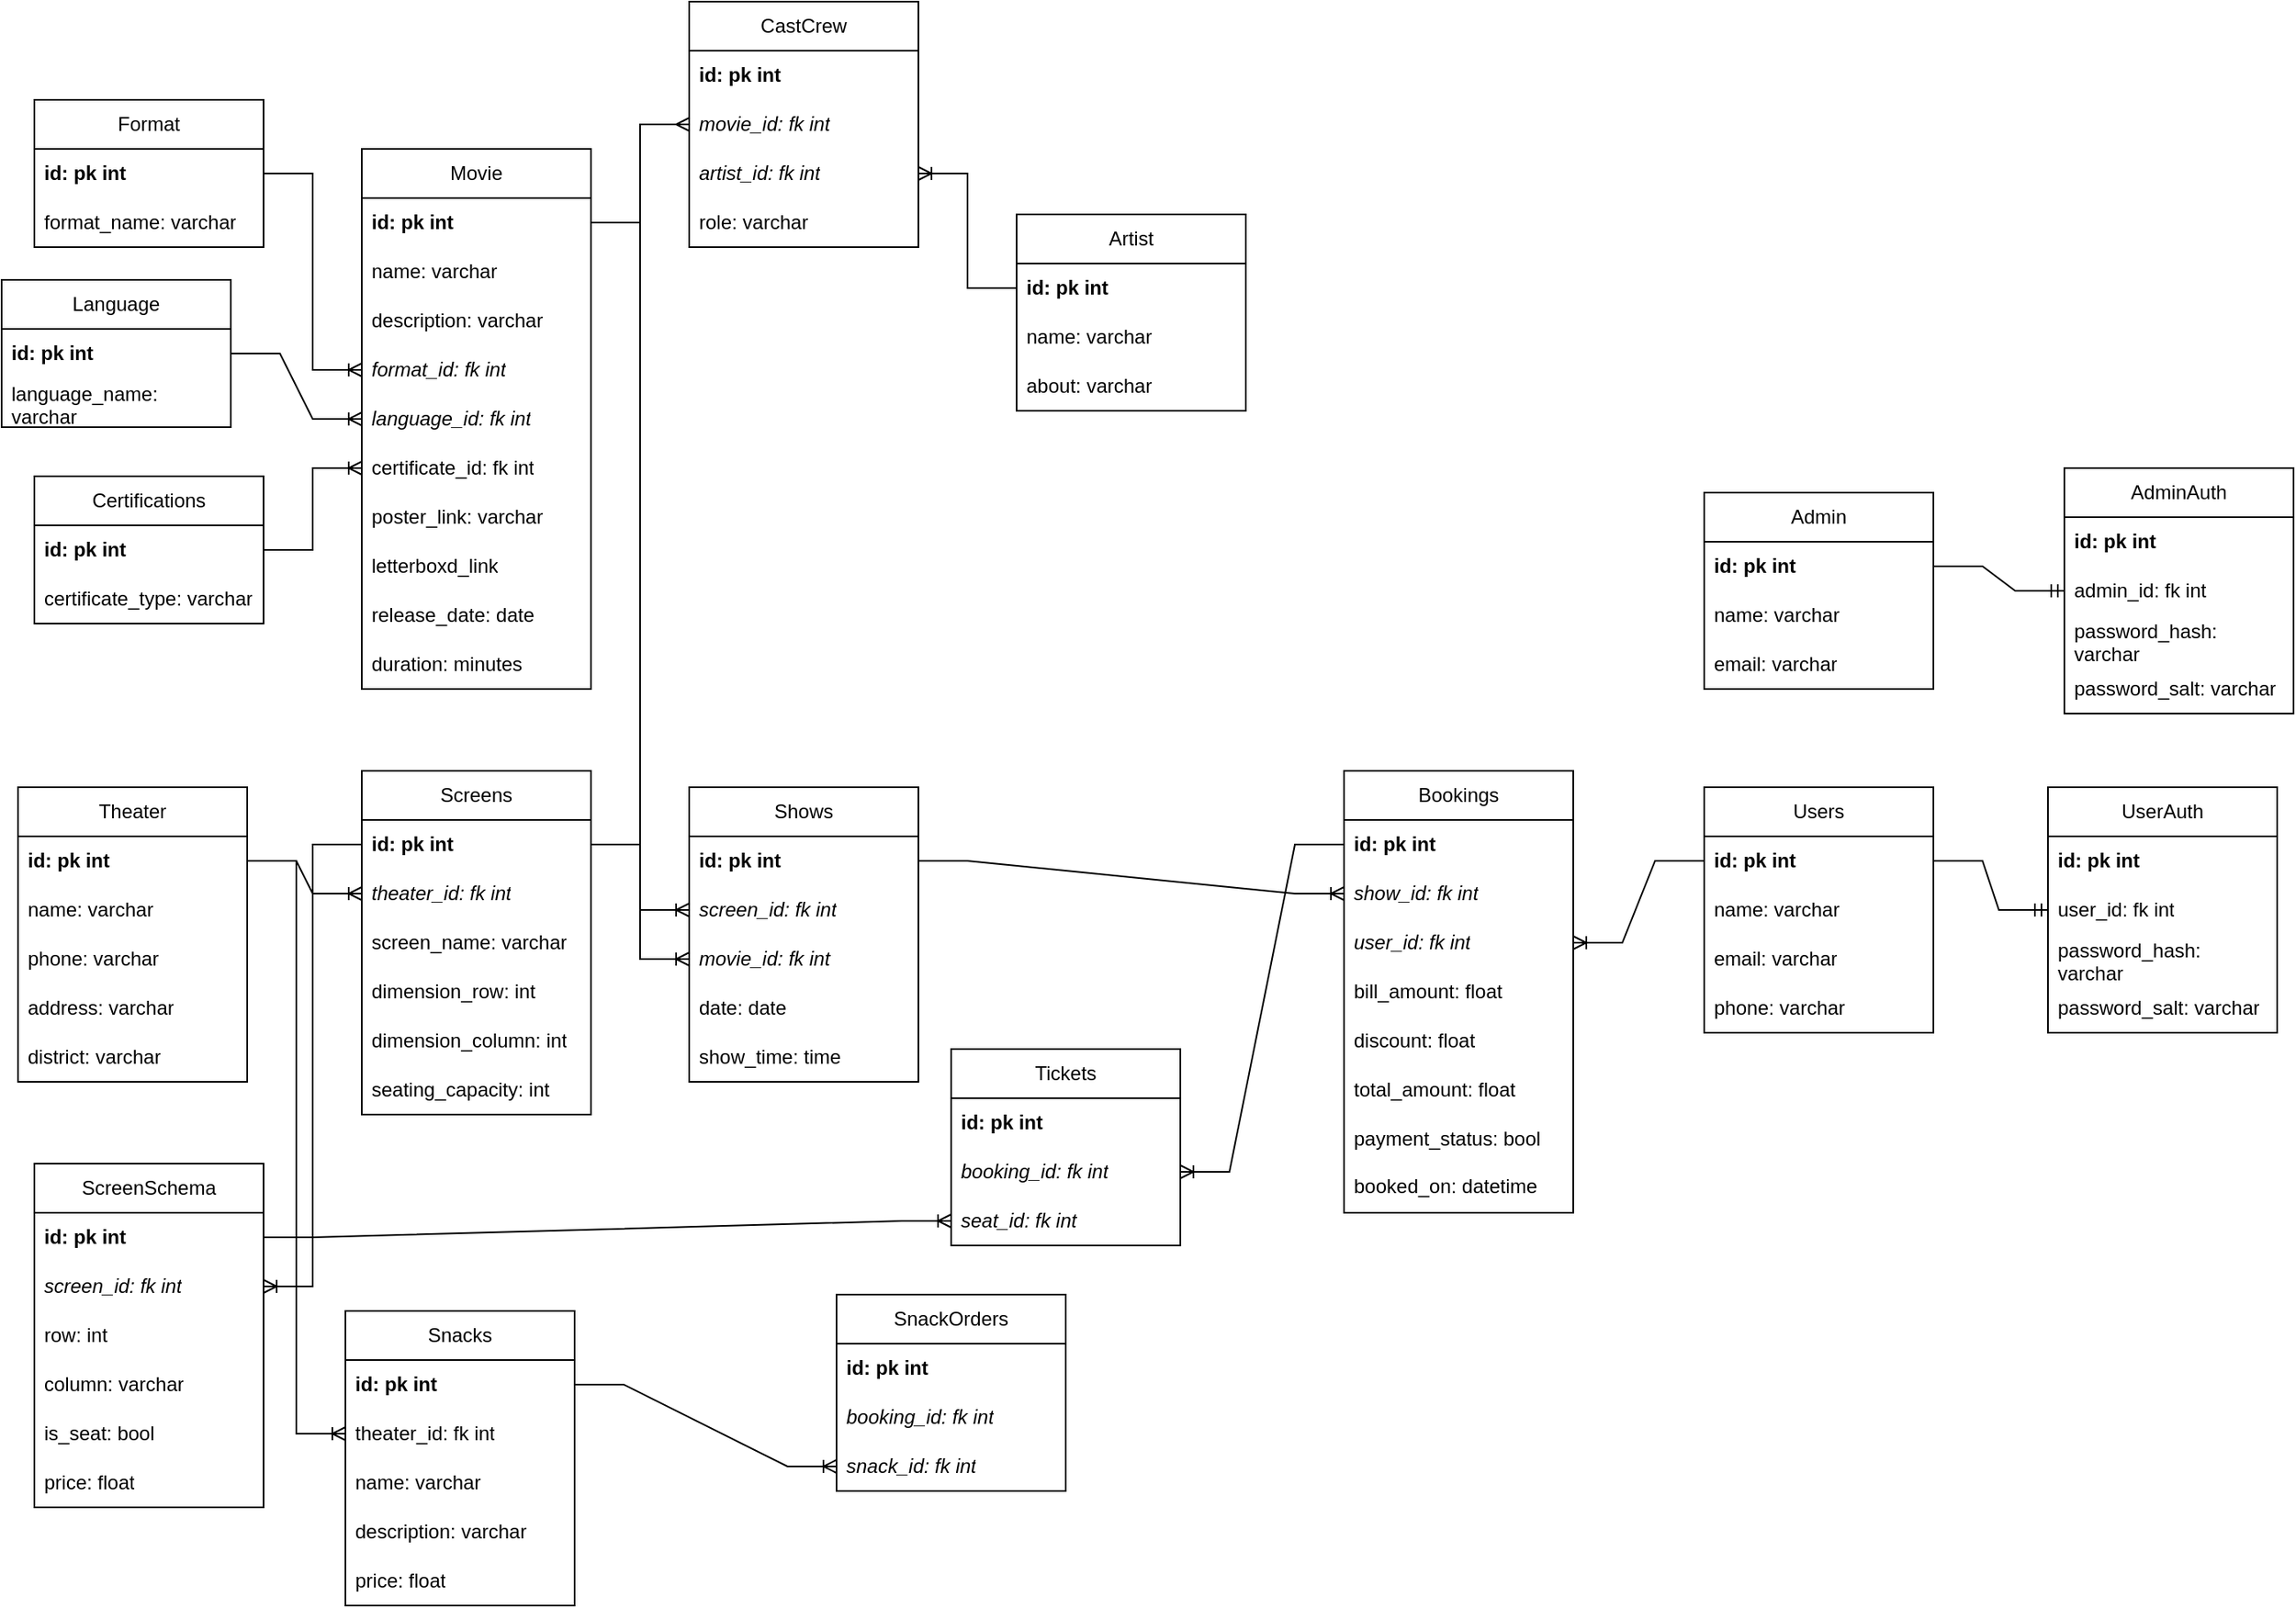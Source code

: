 <mxfile version="24.7.4">
  <diagram id="C5RBs43oDa-KdzZeNtuy" name="Page-1">
    <mxGraphModel dx="794" dy="452" grid="1" gridSize="10" guides="1" tooltips="1" connect="1" arrows="1" fold="1" page="1" pageScale="1" pageWidth="827" pageHeight="1169" background="#ffffff" math="0" shadow="0">
      <root>
        <mxCell id="WIyWlLk6GJQsqaUBKTNV-0" />
        <mxCell id="WIyWlLk6GJQsqaUBKTNV-1" parent="WIyWlLk6GJQsqaUBKTNV-0" />
        <mxCell id="HFgOnJivoPM0trk4IQdA-7" value="Movie" style="swimlane;fontStyle=0;childLayout=stackLayout;horizontal=1;startSize=30;horizontalStack=0;resizeParent=1;resizeParentMax=0;resizeLast=0;collapsible=1;marginBottom=0;whiteSpace=wrap;html=1;" parent="WIyWlLk6GJQsqaUBKTNV-1" vertex="1">
          <mxGeometry x="260" y="140" width="140" height="330" as="geometry" />
        </mxCell>
        <mxCell id="HFgOnJivoPM0trk4IQdA-8" value="&lt;b&gt;id: pk int&lt;/b&gt;" style="text;strokeColor=none;fillColor=none;align=left;verticalAlign=middle;spacingLeft=4;spacingRight=4;overflow=hidden;points=[[0,0.5],[1,0.5]];portConstraint=eastwest;rotatable=0;whiteSpace=wrap;html=1;" parent="HFgOnJivoPM0trk4IQdA-7" vertex="1">
          <mxGeometry y="30" width="140" height="30" as="geometry" />
        </mxCell>
        <mxCell id="HFgOnJivoPM0trk4IQdA-9" value="name: varchar" style="text;strokeColor=none;fillColor=none;align=left;verticalAlign=middle;spacingLeft=4;spacingRight=4;overflow=hidden;points=[[0,0.5],[1,0.5]];portConstraint=eastwest;rotatable=0;whiteSpace=wrap;html=1;" parent="HFgOnJivoPM0trk4IQdA-7" vertex="1">
          <mxGeometry y="60" width="140" height="30" as="geometry" />
        </mxCell>
        <mxCell id="HFgOnJivoPM0trk4IQdA-10" value="description: varchar" style="text;strokeColor=none;fillColor=none;align=left;verticalAlign=middle;spacingLeft=4;spacingRight=4;overflow=hidden;points=[[0,0.5],[1,0.5]];portConstraint=eastwest;rotatable=0;whiteSpace=wrap;html=1;" parent="HFgOnJivoPM0trk4IQdA-7" vertex="1">
          <mxGeometry y="90" width="140" height="30" as="geometry" />
        </mxCell>
        <mxCell id="HFgOnJivoPM0trk4IQdA-16" value="&lt;i&gt;format_id: fk int&lt;/i&gt;" style="text;strokeColor=none;fillColor=none;align=left;verticalAlign=middle;spacingLeft=4;spacingRight=4;overflow=hidden;points=[[0,0.5],[1,0.5]];portConstraint=eastwest;rotatable=0;whiteSpace=wrap;html=1;" parent="HFgOnJivoPM0trk4IQdA-7" vertex="1">
          <mxGeometry y="120" width="140" height="30" as="geometry" />
        </mxCell>
        <mxCell id="HFgOnJivoPM0trk4IQdA-21" value="&lt;i&gt;language_id: fk int&lt;/i&gt;" style="text;strokeColor=none;fillColor=none;align=left;verticalAlign=middle;spacingLeft=4;spacingRight=4;overflow=hidden;points=[[0,0.5],[1,0.5]];portConstraint=eastwest;rotatable=0;whiteSpace=wrap;html=1;" parent="HFgOnJivoPM0trk4IQdA-7" vertex="1">
          <mxGeometry y="150" width="140" height="30" as="geometry" />
        </mxCell>
        <mxCell id="HFgOnJivoPM0trk4IQdA-22" value="certificate_id: fk int" style="text;strokeColor=none;fillColor=none;align=left;verticalAlign=middle;spacingLeft=4;spacingRight=4;overflow=hidden;points=[[0,0.5],[1,0.5]];portConstraint=eastwest;rotatable=0;whiteSpace=wrap;html=1;" parent="HFgOnJivoPM0trk4IQdA-7" vertex="1">
          <mxGeometry y="180" width="140" height="30" as="geometry" />
        </mxCell>
        <mxCell id="HFgOnJivoPM0trk4IQdA-50" value="poster_link: varchar" style="text;strokeColor=none;fillColor=none;align=left;verticalAlign=middle;spacingLeft=4;spacingRight=4;overflow=hidden;points=[[0,0.5],[1,0.5]];portConstraint=eastwest;rotatable=0;whiteSpace=wrap;html=1;" parent="HFgOnJivoPM0trk4IQdA-7" vertex="1">
          <mxGeometry y="210" width="140" height="30" as="geometry" />
        </mxCell>
        <mxCell id="HFgOnJivoPM0trk4IQdA-51" value="letterboxd_link" style="text;strokeColor=none;fillColor=none;align=left;verticalAlign=middle;spacingLeft=4;spacingRight=4;overflow=hidden;points=[[0,0.5],[1,0.5]];portConstraint=eastwest;rotatable=0;whiteSpace=wrap;html=1;" parent="HFgOnJivoPM0trk4IQdA-7" vertex="1">
          <mxGeometry y="240" width="140" height="30" as="geometry" />
        </mxCell>
        <mxCell id="HFgOnJivoPM0trk4IQdA-52" value="release_date: date" style="text;strokeColor=none;fillColor=none;align=left;verticalAlign=middle;spacingLeft=4;spacingRight=4;overflow=hidden;points=[[0,0.5],[1,0.5]];portConstraint=eastwest;rotatable=0;whiteSpace=wrap;html=1;" parent="HFgOnJivoPM0trk4IQdA-7" vertex="1">
          <mxGeometry y="270" width="140" height="30" as="geometry" />
        </mxCell>
        <mxCell id="HFgOnJivoPM0trk4IQdA-134" value="duration: minutes" style="text;strokeColor=none;fillColor=none;align=left;verticalAlign=middle;spacingLeft=4;spacingRight=4;overflow=hidden;points=[[0,0.5],[1,0.5]];portConstraint=eastwest;rotatable=0;whiteSpace=wrap;html=1;" parent="HFgOnJivoPM0trk4IQdA-7" vertex="1">
          <mxGeometry y="300" width="140" height="30" as="geometry" />
        </mxCell>
        <mxCell id="HFgOnJivoPM0trk4IQdA-11" value="Theater" style="swimlane;fontStyle=0;childLayout=stackLayout;horizontal=1;startSize=30;horizontalStack=0;resizeParent=1;resizeParentMax=0;resizeLast=0;collapsible=1;marginBottom=0;whiteSpace=wrap;html=1;" parent="WIyWlLk6GJQsqaUBKTNV-1" vertex="1">
          <mxGeometry x="50" y="530" width="140" height="180" as="geometry" />
        </mxCell>
        <mxCell id="HFgOnJivoPM0trk4IQdA-12" value="&lt;b&gt;id: pk int&lt;/b&gt;" style="text;strokeColor=none;fillColor=none;align=left;verticalAlign=middle;spacingLeft=4;spacingRight=4;overflow=hidden;points=[[0,0.5],[1,0.5]];portConstraint=eastwest;rotatable=0;whiteSpace=wrap;html=1;" parent="HFgOnJivoPM0trk4IQdA-11" vertex="1">
          <mxGeometry y="30" width="140" height="30" as="geometry" />
        </mxCell>
        <mxCell id="HFgOnJivoPM0trk4IQdA-13" value="name: varchar" style="text;strokeColor=none;fillColor=none;align=left;verticalAlign=middle;spacingLeft=4;spacingRight=4;overflow=hidden;points=[[0,0.5],[1,0.5]];portConstraint=eastwest;rotatable=0;whiteSpace=wrap;html=1;" parent="HFgOnJivoPM0trk4IQdA-11" vertex="1">
          <mxGeometry y="60" width="140" height="30" as="geometry" />
        </mxCell>
        <mxCell id="HFgOnJivoPM0trk4IQdA-14" value="phone: varchar" style="text;strokeColor=none;fillColor=none;align=left;verticalAlign=middle;spacingLeft=4;spacingRight=4;overflow=hidden;points=[[0,0.5],[1,0.5]];portConstraint=eastwest;rotatable=0;whiteSpace=wrap;html=1;" parent="HFgOnJivoPM0trk4IQdA-11" vertex="1">
          <mxGeometry y="90" width="140" height="30" as="geometry" />
        </mxCell>
        <mxCell id="HFgOnJivoPM0trk4IQdA-53" value="address: varchar" style="text;strokeColor=none;fillColor=none;align=left;verticalAlign=middle;spacingLeft=4;spacingRight=4;overflow=hidden;points=[[0,0.5],[1,0.5]];portConstraint=eastwest;rotatable=0;whiteSpace=wrap;html=1;" parent="HFgOnJivoPM0trk4IQdA-11" vertex="1">
          <mxGeometry y="120" width="140" height="30" as="geometry" />
        </mxCell>
        <mxCell id="HFgOnJivoPM0trk4IQdA-54" value="district: varchar" style="text;strokeColor=none;fillColor=none;align=left;verticalAlign=middle;spacingLeft=4;spacingRight=4;overflow=hidden;points=[[0,0.5],[1,0.5]];portConstraint=eastwest;rotatable=0;whiteSpace=wrap;html=1;" parent="HFgOnJivoPM0trk4IQdA-11" vertex="1">
          <mxGeometry y="150" width="140" height="30" as="geometry" />
        </mxCell>
        <mxCell id="HFgOnJivoPM0trk4IQdA-23" value="Format" style="swimlane;fontStyle=0;childLayout=stackLayout;horizontal=1;startSize=30;horizontalStack=0;resizeParent=1;resizeParentMax=0;resizeLast=0;collapsible=1;marginBottom=0;whiteSpace=wrap;html=1;" parent="WIyWlLk6GJQsqaUBKTNV-1" vertex="1">
          <mxGeometry x="60" y="110" width="140" height="90" as="geometry" />
        </mxCell>
        <mxCell id="HFgOnJivoPM0trk4IQdA-24" value="&lt;b&gt;id: pk int&lt;/b&gt;" style="text;strokeColor=none;fillColor=none;align=left;verticalAlign=middle;spacingLeft=4;spacingRight=4;overflow=hidden;points=[[0,0.5],[1,0.5]];portConstraint=eastwest;rotatable=0;whiteSpace=wrap;html=1;" parent="HFgOnJivoPM0trk4IQdA-23" vertex="1">
          <mxGeometry y="30" width="140" height="30" as="geometry" />
        </mxCell>
        <mxCell id="HFgOnJivoPM0trk4IQdA-25" value="format_name: varchar" style="text;strokeColor=none;fillColor=none;align=left;verticalAlign=middle;spacingLeft=4;spacingRight=4;overflow=hidden;points=[[0,0.5],[1,0.5]];portConstraint=eastwest;rotatable=0;whiteSpace=wrap;html=1;" parent="HFgOnJivoPM0trk4IQdA-23" vertex="1">
          <mxGeometry y="60" width="140" height="30" as="geometry" />
        </mxCell>
        <mxCell id="HFgOnJivoPM0trk4IQdA-27" value="Language" style="swimlane;fontStyle=0;childLayout=stackLayout;horizontal=1;startSize=30;horizontalStack=0;resizeParent=1;resizeParentMax=0;resizeLast=0;collapsible=1;marginBottom=0;whiteSpace=wrap;html=1;" parent="WIyWlLk6GJQsqaUBKTNV-1" vertex="1">
          <mxGeometry x="40" y="220" width="140" height="90" as="geometry" />
        </mxCell>
        <mxCell id="HFgOnJivoPM0trk4IQdA-28" value="&lt;b&gt;id: pk int&lt;/b&gt;" style="text;strokeColor=none;fillColor=none;align=left;verticalAlign=middle;spacingLeft=4;spacingRight=4;overflow=hidden;points=[[0,0.5],[1,0.5]];portConstraint=eastwest;rotatable=0;whiteSpace=wrap;html=1;" parent="HFgOnJivoPM0trk4IQdA-27" vertex="1">
          <mxGeometry y="30" width="140" height="30" as="geometry" />
        </mxCell>
        <mxCell id="HFgOnJivoPM0trk4IQdA-29" value="language_name: varchar" style="text;strokeColor=none;fillColor=none;align=left;verticalAlign=middle;spacingLeft=4;spacingRight=4;overflow=hidden;points=[[0,0.5],[1,0.5]];portConstraint=eastwest;rotatable=0;whiteSpace=wrap;html=1;" parent="HFgOnJivoPM0trk4IQdA-27" vertex="1">
          <mxGeometry y="60" width="140" height="30" as="geometry" />
        </mxCell>
        <mxCell id="HFgOnJivoPM0trk4IQdA-31" value="Certifications" style="swimlane;fontStyle=0;childLayout=stackLayout;horizontal=1;startSize=30;horizontalStack=0;resizeParent=1;resizeParentMax=0;resizeLast=0;collapsible=1;marginBottom=0;whiteSpace=wrap;html=1;" parent="WIyWlLk6GJQsqaUBKTNV-1" vertex="1">
          <mxGeometry x="60" y="340" width="140" height="90" as="geometry" />
        </mxCell>
        <mxCell id="HFgOnJivoPM0trk4IQdA-32" value="&lt;b&gt;id: pk int&lt;/b&gt;" style="text;strokeColor=none;fillColor=none;align=left;verticalAlign=middle;spacingLeft=4;spacingRight=4;overflow=hidden;points=[[0,0.5],[1,0.5]];portConstraint=eastwest;rotatable=0;whiteSpace=wrap;html=1;" parent="HFgOnJivoPM0trk4IQdA-31" vertex="1">
          <mxGeometry y="30" width="140" height="30" as="geometry" />
        </mxCell>
        <mxCell id="HFgOnJivoPM0trk4IQdA-33" value="certificate_type: varchar" style="text;strokeColor=none;fillColor=none;align=left;verticalAlign=middle;spacingLeft=4;spacingRight=4;overflow=hidden;points=[[0,0.5],[1,0.5]];portConstraint=eastwest;rotatable=0;whiteSpace=wrap;html=1;" parent="HFgOnJivoPM0trk4IQdA-31" vertex="1">
          <mxGeometry y="60" width="140" height="30" as="geometry" />
        </mxCell>
        <mxCell id="HFgOnJivoPM0trk4IQdA-35" value="Artist" style="swimlane;fontStyle=0;childLayout=stackLayout;horizontal=1;startSize=30;horizontalStack=0;resizeParent=1;resizeParentMax=0;resizeLast=0;collapsible=1;marginBottom=0;whiteSpace=wrap;html=1;" parent="WIyWlLk6GJQsqaUBKTNV-1" vertex="1">
          <mxGeometry x="660" y="180" width="140" height="120" as="geometry" />
        </mxCell>
        <mxCell id="HFgOnJivoPM0trk4IQdA-36" value="&lt;b&gt;id: pk int&lt;/b&gt;" style="text;strokeColor=none;fillColor=none;align=left;verticalAlign=middle;spacingLeft=4;spacingRight=4;overflow=hidden;points=[[0,0.5],[1,0.5]];portConstraint=eastwest;rotatable=0;whiteSpace=wrap;html=1;" parent="HFgOnJivoPM0trk4IQdA-35" vertex="1">
          <mxGeometry y="30" width="140" height="30" as="geometry" />
        </mxCell>
        <mxCell id="HFgOnJivoPM0trk4IQdA-37" value="name: varchar" style="text;strokeColor=none;fillColor=none;align=left;verticalAlign=middle;spacingLeft=4;spacingRight=4;overflow=hidden;points=[[0,0.5],[1,0.5]];portConstraint=eastwest;rotatable=0;whiteSpace=wrap;html=1;" parent="HFgOnJivoPM0trk4IQdA-35" vertex="1">
          <mxGeometry y="60" width="140" height="30" as="geometry" />
        </mxCell>
        <mxCell id="HFgOnJivoPM0trk4IQdA-39" value="about: varchar" style="text;strokeColor=none;fillColor=none;align=left;verticalAlign=middle;spacingLeft=4;spacingRight=4;overflow=hidden;points=[[0,0.5],[1,0.5]];portConstraint=eastwest;rotatable=0;whiteSpace=wrap;html=1;" parent="HFgOnJivoPM0trk4IQdA-35" vertex="1">
          <mxGeometry y="90" width="140" height="30" as="geometry" />
        </mxCell>
        <mxCell id="HFgOnJivoPM0trk4IQdA-40" value="CastCrew" style="swimlane;fontStyle=0;childLayout=stackLayout;horizontal=1;startSize=30;horizontalStack=0;resizeParent=1;resizeParentMax=0;resizeLast=0;collapsible=1;marginBottom=0;whiteSpace=wrap;html=1;" parent="WIyWlLk6GJQsqaUBKTNV-1" vertex="1">
          <mxGeometry x="460" y="50" width="140" height="150" as="geometry" />
        </mxCell>
        <mxCell id="HFgOnJivoPM0trk4IQdA-41" value="&lt;b&gt;id: pk int&lt;/b&gt;" style="text;strokeColor=none;fillColor=none;align=left;verticalAlign=middle;spacingLeft=4;spacingRight=4;overflow=hidden;points=[[0,0.5],[1,0.5]];portConstraint=eastwest;rotatable=0;whiteSpace=wrap;html=1;" parent="HFgOnJivoPM0trk4IQdA-40" vertex="1">
          <mxGeometry y="30" width="140" height="30" as="geometry" />
        </mxCell>
        <mxCell id="HFgOnJivoPM0trk4IQdA-42" value="&lt;i&gt;movie_id: fk int&lt;/i&gt;" style="text;strokeColor=none;fillColor=none;align=left;verticalAlign=middle;spacingLeft=4;spacingRight=4;overflow=hidden;points=[[0,0.5],[1,0.5]];portConstraint=eastwest;rotatable=0;whiteSpace=wrap;html=1;" parent="HFgOnJivoPM0trk4IQdA-40" vertex="1">
          <mxGeometry y="60" width="140" height="30" as="geometry" />
        </mxCell>
        <mxCell id="HFgOnJivoPM0trk4IQdA-49" value="&lt;i&gt;artist_id: fk int&lt;/i&gt;" style="text;strokeColor=none;fillColor=none;align=left;verticalAlign=middle;spacingLeft=4;spacingRight=4;overflow=hidden;points=[[0,0.5],[1,0.5]];portConstraint=eastwest;rotatable=0;whiteSpace=wrap;html=1;" parent="HFgOnJivoPM0trk4IQdA-40" vertex="1">
          <mxGeometry y="90" width="140" height="30" as="geometry" />
        </mxCell>
        <mxCell id="HFgOnJivoPM0trk4IQdA-43" value="role: varchar" style="text;strokeColor=none;fillColor=none;align=left;verticalAlign=middle;spacingLeft=4;spacingRight=4;overflow=hidden;points=[[0,0.5],[1,0.5]];portConstraint=eastwest;rotatable=0;whiteSpace=wrap;html=1;" parent="HFgOnJivoPM0trk4IQdA-40" vertex="1">
          <mxGeometry y="120" width="140" height="30" as="geometry" />
        </mxCell>
        <mxCell id="HFgOnJivoPM0trk4IQdA-55" value="Shows" style="swimlane;fontStyle=0;childLayout=stackLayout;horizontal=1;startSize=30;horizontalStack=0;resizeParent=1;resizeParentMax=0;resizeLast=0;collapsible=1;marginBottom=0;whiteSpace=wrap;html=1;" parent="WIyWlLk6GJQsqaUBKTNV-1" vertex="1">
          <mxGeometry x="460" y="530" width="140" height="180" as="geometry" />
        </mxCell>
        <mxCell id="HFgOnJivoPM0trk4IQdA-56" value="&lt;b&gt;id: pk int&lt;/b&gt;" style="text;strokeColor=none;fillColor=none;align=left;verticalAlign=middle;spacingLeft=4;spacingRight=4;overflow=hidden;points=[[0,0.5],[1,0.5]];portConstraint=eastwest;rotatable=0;whiteSpace=wrap;html=1;" parent="HFgOnJivoPM0trk4IQdA-55" vertex="1">
          <mxGeometry y="30" width="140" height="30" as="geometry" />
        </mxCell>
        <mxCell id="HFgOnJivoPM0trk4IQdA-57" value="&lt;i&gt;screen_id: fk int&lt;/i&gt;" style="text;strokeColor=none;fillColor=none;align=left;verticalAlign=middle;spacingLeft=4;spacingRight=4;overflow=hidden;points=[[0,0.5],[1,0.5]];portConstraint=eastwest;rotatable=0;whiteSpace=wrap;html=1;" parent="HFgOnJivoPM0trk4IQdA-55" vertex="1">
          <mxGeometry y="60" width="140" height="30" as="geometry" />
        </mxCell>
        <mxCell id="HFgOnJivoPM0trk4IQdA-65" value="&lt;i&gt;movie_id: fk int&amp;nbsp;&lt;/i&gt;" style="text;strokeColor=none;fillColor=none;align=left;verticalAlign=middle;spacingLeft=4;spacingRight=4;overflow=hidden;points=[[0,0.5],[1,0.5]];portConstraint=eastwest;rotatable=0;whiteSpace=wrap;html=1;" parent="HFgOnJivoPM0trk4IQdA-55" vertex="1">
          <mxGeometry y="90" width="140" height="30" as="geometry" />
        </mxCell>
        <mxCell id="HFgOnJivoPM0trk4IQdA-58" value="date: date" style="text;strokeColor=none;fillColor=none;align=left;verticalAlign=middle;spacingLeft=4;spacingRight=4;overflow=hidden;points=[[0,0.5],[1,0.5]];portConstraint=eastwest;rotatable=0;whiteSpace=wrap;html=1;" parent="HFgOnJivoPM0trk4IQdA-55" vertex="1">
          <mxGeometry y="120" width="140" height="30" as="geometry" />
        </mxCell>
        <mxCell id="HFgOnJivoPM0trk4IQdA-63" value="show_time: time" style="text;strokeColor=none;fillColor=none;align=left;verticalAlign=middle;spacingLeft=4;spacingRight=4;overflow=hidden;points=[[0,0.5],[1,0.5]];portConstraint=eastwest;rotatable=0;whiteSpace=wrap;html=1;" parent="HFgOnJivoPM0trk4IQdA-55" vertex="1">
          <mxGeometry y="150" width="140" height="30" as="geometry" />
        </mxCell>
        <mxCell id="HFgOnJivoPM0trk4IQdA-59" value="Screens" style="swimlane;fontStyle=0;childLayout=stackLayout;horizontal=1;startSize=30;horizontalStack=0;resizeParent=1;resizeParentMax=0;resizeLast=0;collapsible=1;marginBottom=0;whiteSpace=wrap;html=1;" parent="WIyWlLk6GJQsqaUBKTNV-1" vertex="1">
          <mxGeometry x="260" y="520" width="140" height="210" as="geometry" />
        </mxCell>
        <mxCell id="HFgOnJivoPM0trk4IQdA-60" value="&lt;b&gt;id: pk int&lt;/b&gt;" style="text;strokeColor=none;fillColor=none;align=left;verticalAlign=middle;spacingLeft=4;spacingRight=4;overflow=hidden;points=[[0,0.5],[1,0.5]];portConstraint=eastwest;rotatable=0;whiteSpace=wrap;html=1;" parent="HFgOnJivoPM0trk4IQdA-59" vertex="1">
          <mxGeometry y="30" width="140" height="30" as="geometry" />
        </mxCell>
        <mxCell id="HFgOnJivoPM0trk4IQdA-62" value="&lt;i&gt;theater_id: fk int&lt;/i&gt;" style="text;strokeColor=none;fillColor=none;align=left;verticalAlign=middle;spacingLeft=4;spacingRight=4;overflow=hidden;points=[[0,0.5],[1,0.5]];portConstraint=eastwest;rotatable=0;whiteSpace=wrap;html=1;" parent="HFgOnJivoPM0trk4IQdA-59" vertex="1">
          <mxGeometry y="60" width="140" height="30" as="geometry" />
        </mxCell>
        <mxCell id="HFgOnJivoPM0trk4IQdA-61" value="screen_name: varchar" style="text;strokeColor=none;fillColor=none;align=left;verticalAlign=middle;spacingLeft=4;spacingRight=4;overflow=hidden;points=[[0,0.5],[1,0.5]];portConstraint=eastwest;rotatable=0;whiteSpace=wrap;html=1;" parent="HFgOnJivoPM0trk4IQdA-59" vertex="1">
          <mxGeometry y="90" width="140" height="30" as="geometry" />
        </mxCell>
        <mxCell id="HFgOnJivoPM0trk4IQdA-70" value="dimension_row: int&amp;nbsp;" style="text;strokeColor=none;fillColor=none;align=left;verticalAlign=middle;spacingLeft=4;spacingRight=4;overflow=hidden;points=[[0,0.5],[1,0.5]];portConstraint=eastwest;rotatable=0;whiteSpace=wrap;html=1;" parent="HFgOnJivoPM0trk4IQdA-59" vertex="1">
          <mxGeometry y="120" width="140" height="30" as="geometry" />
        </mxCell>
        <mxCell id="HFgOnJivoPM0trk4IQdA-71" value="dimension_column: int" style="text;strokeColor=none;fillColor=none;align=left;verticalAlign=middle;spacingLeft=4;spacingRight=4;overflow=hidden;points=[[0,0.5],[1,0.5]];portConstraint=eastwest;rotatable=0;whiteSpace=wrap;html=1;" parent="HFgOnJivoPM0trk4IQdA-59" vertex="1">
          <mxGeometry y="150" width="140" height="30" as="geometry" />
        </mxCell>
        <mxCell id="HFgOnJivoPM0trk4IQdA-72" value="seating_capacity: int&amp;nbsp;" style="text;strokeColor=none;fillColor=none;align=left;verticalAlign=middle;spacingLeft=4;spacingRight=4;overflow=hidden;points=[[0,0.5],[1,0.5]];portConstraint=eastwest;rotatable=0;whiteSpace=wrap;html=1;" parent="HFgOnJivoPM0trk4IQdA-59" vertex="1">
          <mxGeometry y="180" width="140" height="30" as="geometry" />
        </mxCell>
        <mxCell id="HFgOnJivoPM0trk4IQdA-73" value="ScreenSchema" style="swimlane;fontStyle=0;childLayout=stackLayout;horizontal=1;startSize=30;horizontalStack=0;resizeParent=1;resizeParentMax=0;resizeLast=0;collapsible=1;marginBottom=0;whiteSpace=wrap;html=1;" parent="WIyWlLk6GJQsqaUBKTNV-1" vertex="1">
          <mxGeometry x="60" y="760" width="140" height="210" as="geometry" />
        </mxCell>
        <mxCell id="HFgOnJivoPM0trk4IQdA-74" value="&lt;b&gt;id: pk int&lt;/b&gt;" style="text;strokeColor=none;fillColor=none;align=left;verticalAlign=middle;spacingLeft=4;spacingRight=4;overflow=hidden;points=[[0,0.5],[1,0.5]];portConstraint=eastwest;rotatable=0;whiteSpace=wrap;html=1;" parent="HFgOnJivoPM0trk4IQdA-73" vertex="1">
          <mxGeometry y="30" width="140" height="30" as="geometry" />
        </mxCell>
        <mxCell id="HFgOnJivoPM0trk4IQdA-75" value="&lt;i&gt;screen_id: fk int&lt;/i&gt;" style="text;strokeColor=none;fillColor=none;align=left;verticalAlign=middle;spacingLeft=4;spacingRight=4;overflow=hidden;points=[[0,0.5],[1,0.5]];portConstraint=eastwest;rotatable=0;whiteSpace=wrap;html=1;" parent="HFgOnJivoPM0trk4IQdA-73" vertex="1">
          <mxGeometry y="60" width="140" height="30" as="geometry" />
        </mxCell>
        <mxCell id="HFgOnJivoPM0trk4IQdA-76" value="row: int" style="text;strokeColor=none;fillColor=none;align=left;verticalAlign=middle;spacingLeft=4;spacingRight=4;overflow=hidden;points=[[0,0.5],[1,0.5]];portConstraint=eastwest;rotatable=0;whiteSpace=wrap;html=1;" parent="HFgOnJivoPM0trk4IQdA-73" vertex="1">
          <mxGeometry y="90" width="140" height="30" as="geometry" />
        </mxCell>
        <mxCell id="HFgOnJivoPM0trk4IQdA-77" value="column: varchar" style="text;strokeColor=none;fillColor=none;align=left;verticalAlign=middle;spacingLeft=4;spacingRight=4;overflow=hidden;points=[[0,0.5],[1,0.5]];portConstraint=eastwest;rotatable=0;whiteSpace=wrap;html=1;" parent="HFgOnJivoPM0trk4IQdA-73" vertex="1">
          <mxGeometry y="120" width="140" height="30" as="geometry" />
        </mxCell>
        <mxCell id="HFgOnJivoPM0trk4IQdA-78" value="is_seat: bool" style="text;strokeColor=none;fillColor=none;align=left;verticalAlign=middle;spacingLeft=4;spacingRight=4;overflow=hidden;points=[[0,0.5],[1,0.5]];portConstraint=eastwest;rotatable=0;whiteSpace=wrap;html=1;" parent="HFgOnJivoPM0trk4IQdA-73" vertex="1">
          <mxGeometry y="150" width="140" height="30" as="geometry" />
        </mxCell>
        <mxCell id="HFgOnJivoPM0trk4IQdA-79" value="price: float" style="text;strokeColor=none;fillColor=none;align=left;verticalAlign=middle;spacingLeft=4;spacingRight=4;overflow=hidden;points=[[0,0.5],[1,0.5]];portConstraint=eastwest;rotatable=0;whiteSpace=wrap;html=1;" parent="HFgOnJivoPM0trk4IQdA-73" vertex="1">
          <mxGeometry y="180" width="140" height="30" as="geometry" />
        </mxCell>
        <mxCell id="HFgOnJivoPM0trk4IQdA-80" value="Bookings" style="swimlane;fontStyle=0;childLayout=stackLayout;horizontal=1;startSize=30;horizontalStack=0;resizeParent=1;resizeParentMax=0;resizeLast=0;collapsible=1;marginBottom=0;whiteSpace=wrap;html=1;" parent="WIyWlLk6GJQsqaUBKTNV-1" vertex="1">
          <mxGeometry x="860" y="520" width="140" height="270" as="geometry" />
        </mxCell>
        <mxCell id="HFgOnJivoPM0trk4IQdA-81" value="&lt;b&gt;id: pk int&lt;/b&gt;" style="text;strokeColor=none;fillColor=none;align=left;verticalAlign=middle;spacingLeft=4;spacingRight=4;overflow=hidden;points=[[0,0.5],[1,0.5]];portConstraint=eastwest;rotatable=0;whiteSpace=wrap;html=1;" parent="HFgOnJivoPM0trk4IQdA-80" vertex="1">
          <mxGeometry y="30" width="140" height="30" as="geometry" />
        </mxCell>
        <mxCell id="HFgOnJivoPM0trk4IQdA-82" value="&lt;i&gt;show_id: fk int&lt;/i&gt;" style="text;strokeColor=none;fillColor=none;align=left;verticalAlign=middle;spacingLeft=4;spacingRight=4;overflow=hidden;points=[[0,0.5],[1,0.5]];portConstraint=eastwest;rotatable=0;whiteSpace=wrap;html=1;" parent="HFgOnJivoPM0trk4IQdA-80" vertex="1">
          <mxGeometry y="60" width="140" height="30" as="geometry" />
        </mxCell>
        <mxCell id="HFgOnJivoPM0trk4IQdA-83" value="&lt;i&gt;user_id: fk int&lt;/i&gt;" style="text;strokeColor=none;fillColor=none;align=left;verticalAlign=middle;spacingLeft=4;spacingRight=4;overflow=hidden;points=[[0,0.5],[1,0.5]];portConstraint=eastwest;rotatable=0;whiteSpace=wrap;html=1;" parent="HFgOnJivoPM0trk4IQdA-80" vertex="1">
          <mxGeometry y="90" width="140" height="30" as="geometry" />
        </mxCell>
        <mxCell id="HFgOnJivoPM0trk4IQdA-84" value="bill_amount: float" style="text;strokeColor=none;fillColor=none;align=left;verticalAlign=middle;spacingLeft=4;spacingRight=4;overflow=hidden;points=[[0,0.5],[1,0.5]];portConstraint=eastwest;rotatable=0;whiteSpace=wrap;html=1;" parent="HFgOnJivoPM0trk4IQdA-80" vertex="1">
          <mxGeometry y="120" width="140" height="30" as="geometry" />
        </mxCell>
        <mxCell id="HFgOnJivoPM0trk4IQdA-99" value="discount: float" style="text;strokeColor=none;fillColor=none;align=left;verticalAlign=middle;spacingLeft=4;spacingRight=4;overflow=hidden;points=[[0,0.5],[1,0.5]];portConstraint=eastwest;rotatable=0;whiteSpace=wrap;html=1;" parent="HFgOnJivoPM0trk4IQdA-80" vertex="1">
          <mxGeometry y="150" width="140" height="30" as="geometry" />
        </mxCell>
        <mxCell id="HFgOnJivoPM0trk4IQdA-100" value="total_amount: float" style="text;strokeColor=none;fillColor=none;align=left;verticalAlign=middle;spacingLeft=4;spacingRight=4;overflow=hidden;points=[[0,0.5],[1,0.5]];portConstraint=eastwest;rotatable=0;whiteSpace=wrap;html=1;" parent="HFgOnJivoPM0trk4IQdA-80" vertex="1">
          <mxGeometry y="180" width="140" height="30" as="geometry" />
        </mxCell>
        <mxCell id="HFgOnJivoPM0trk4IQdA-107" value="payment_status: bool" style="text;strokeColor=none;fillColor=none;align=left;verticalAlign=middle;spacingLeft=4;spacingRight=4;overflow=hidden;points=[[0,0.5],[1,0.5]];portConstraint=eastwest;rotatable=0;whiteSpace=wrap;html=1;" parent="HFgOnJivoPM0trk4IQdA-80" vertex="1">
          <mxGeometry y="210" width="140" height="30" as="geometry" />
        </mxCell>
        <mxCell id="HFgOnJivoPM0trk4IQdA-153" value="booked_on: datetime" style="text;strokeColor=none;fillColor=none;spacingLeft=4;spacingRight=4;overflow=hidden;rotatable=0;points=[[0,0.5],[1,0.5]];portConstraint=eastwest;fontSize=12;whiteSpace=wrap;html=1;" parent="HFgOnJivoPM0trk4IQdA-80" vertex="1">
          <mxGeometry y="240" width="140" height="30" as="geometry" />
        </mxCell>
        <mxCell id="HFgOnJivoPM0trk4IQdA-85" value="Snacks" style="swimlane;fontStyle=0;childLayout=stackLayout;horizontal=1;startSize=30;horizontalStack=0;resizeParent=1;resizeParentMax=0;resizeLast=0;collapsible=1;marginBottom=0;whiteSpace=wrap;html=1;" parent="WIyWlLk6GJQsqaUBKTNV-1" vertex="1">
          <mxGeometry x="250" y="850" width="140" height="180" as="geometry" />
        </mxCell>
        <mxCell id="HFgOnJivoPM0trk4IQdA-86" value="&lt;b&gt;id: pk int&lt;/b&gt;" style="text;strokeColor=none;fillColor=none;align=left;verticalAlign=middle;spacingLeft=4;spacingRight=4;overflow=hidden;points=[[0,0.5],[1,0.5]];portConstraint=eastwest;rotatable=0;whiteSpace=wrap;html=1;" parent="HFgOnJivoPM0trk4IQdA-85" vertex="1">
          <mxGeometry y="30" width="140" height="30" as="geometry" />
        </mxCell>
        <mxCell id="HFgOnJivoPM0trk4IQdA-90" value="theater_id: fk int" style="text;strokeColor=none;fillColor=none;align=left;verticalAlign=middle;spacingLeft=4;spacingRight=4;overflow=hidden;points=[[0,0.5],[1,0.5]];portConstraint=eastwest;rotatable=0;whiteSpace=wrap;html=1;" parent="HFgOnJivoPM0trk4IQdA-85" vertex="1">
          <mxGeometry y="60" width="140" height="30" as="geometry" />
        </mxCell>
        <mxCell id="HFgOnJivoPM0trk4IQdA-87" value="name: varchar" style="text;strokeColor=none;fillColor=none;align=left;verticalAlign=middle;spacingLeft=4;spacingRight=4;overflow=hidden;points=[[0,0.5],[1,0.5]];portConstraint=eastwest;rotatable=0;whiteSpace=wrap;html=1;" parent="HFgOnJivoPM0trk4IQdA-85" vertex="1">
          <mxGeometry y="90" width="140" height="30" as="geometry" />
        </mxCell>
        <mxCell id="HFgOnJivoPM0trk4IQdA-89" value="description: varchar" style="text;strokeColor=none;fillColor=none;align=left;verticalAlign=middle;spacingLeft=4;spacingRight=4;overflow=hidden;points=[[0,0.5],[1,0.5]];portConstraint=eastwest;rotatable=0;whiteSpace=wrap;html=1;" parent="HFgOnJivoPM0trk4IQdA-85" vertex="1">
          <mxGeometry y="120" width="140" height="30" as="geometry" />
        </mxCell>
        <mxCell id="HFgOnJivoPM0trk4IQdA-102" value="price: float" style="text;strokeColor=none;fillColor=none;align=left;verticalAlign=middle;spacingLeft=4;spacingRight=4;overflow=hidden;points=[[0,0.5],[1,0.5]];portConstraint=eastwest;rotatable=0;whiteSpace=wrap;html=1;" parent="HFgOnJivoPM0trk4IQdA-85" vertex="1">
          <mxGeometry y="150" width="140" height="30" as="geometry" />
        </mxCell>
        <mxCell id="HFgOnJivoPM0trk4IQdA-91" value="SnackOrders" style="swimlane;fontStyle=0;childLayout=stackLayout;horizontal=1;startSize=30;horizontalStack=0;resizeParent=1;resizeParentMax=0;resizeLast=0;collapsible=1;marginBottom=0;whiteSpace=wrap;html=1;" parent="WIyWlLk6GJQsqaUBKTNV-1" vertex="1">
          <mxGeometry x="550" y="840" width="140" height="120" as="geometry" />
        </mxCell>
        <mxCell id="HFgOnJivoPM0trk4IQdA-92" value="&lt;b&gt;id: pk int&lt;/b&gt;" style="text;strokeColor=none;fillColor=none;align=left;verticalAlign=middle;spacingLeft=4;spacingRight=4;overflow=hidden;points=[[0,0.5],[1,0.5]];portConstraint=eastwest;rotatable=0;whiteSpace=wrap;html=1;" parent="HFgOnJivoPM0trk4IQdA-91" vertex="1">
          <mxGeometry y="30" width="140" height="30" as="geometry" />
        </mxCell>
        <mxCell id="HFgOnJivoPM0trk4IQdA-93" value="&lt;i&gt;booking_id: fk int&lt;/i&gt;" style="text;strokeColor=none;fillColor=none;align=left;verticalAlign=middle;spacingLeft=4;spacingRight=4;overflow=hidden;points=[[0,0.5],[1,0.5]];portConstraint=eastwest;rotatable=0;whiteSpace=wrap;html=1;" parent="HFgOnJivoPM0trk4IQdA-91" vertex="1">
          <mxGeometry y="60" width="140" height="30" as="geometry" />
        </mxCell>
        <mxCell id="HFgOnJivoPM0trk4IQdA-94" value="&lt;i&gt;snack_id: fk int&lt;/i&gt;" style="text;strokeColor=none;fillColor=none;align=left;verticalAlign=middle;spacingLeft=4;spacingRight=4;overflow=hidden;points=[[0,0.5],[1,0.5]];portConstraint=eastwest;rotatable=0;whiteSpace=wrap;html=1;" parent="HFgOnJivoPM0trk4IQdA-91" vertex="1">
          <mxGeometry y="90" width="140" height="30" as="geometry" />
        </mxCell>
        <mxCell id="HFgOnJivoPM0trk4IQdA-108" value="Tickets" style="swimlane;fontStyle=0;childLayout=stackLayout;horizontal=1;startSize=30;horizontalStack=0;resizeParent=1;resizeParentMax=0;resizeLast=0;collapsible=1;marginBottom=0;whiteSpace=wrap;html=1;" parent="WIyWlLk6GJQsqaUBKTNV-1" vertex="1">
          <mxGeometry x="620" y="690" width="140" height="120" as="geometry" />
        </mxCell>
        <mxCell id="HFgOnJivoPM0trk4IQdA-109" value="&lt;b&gt;id: pk int&lt;/b&gt;" style="text;strokeColor=none;fillColor=none;align=left;verticalAlign=middle;spacingLeft=4;spacingRight=4;overflow=hidden;points=[[0,0.5],[1,0.5]];portConstraint=eastwest;rotatable=0;whiteSpace=wrap;html=1;" parent="HFgOnJivoPM0trk4IQdA-108" vertex="1">
          <mxGeometry y="30" width="140" height="30" as="geometry" />
        </mxCell>
        <mxCell id="HFgOnJivoPM0trk4IQdA-110" value="&lt;i&gt;booking_id: fk int&lt;/i&gt;" style="text;strokeColor=none;fillColor=none;align=left;verticalAlign=middle;spacingLeft=4;spacingRight=4;overflow=hidden;points=[[0,0.5],[1,0.5]];portConstraint=eastwest;rotatable=0;whiteSpace=wrap;html=1;" parent="HFgOnJivoPM0trk4IQdA-108" vertex="1">
          <mxGeometry y="60" width="140" height="30" as="geometry" />
        </mxCell>
        <mxCell id="HFgOnJivoPM0trk4IQdA-111" value="&lt;i&gt;seat_id: fk int&lt;/i&gt;" style="text;strokeColor=none;fillColor=none;align=left;verticalAlign=middle;spacingLeft=4;spacingRight=4;overflow=hidden;points=[[0,0.5],[1,0.5]];portConstraint=eastwest;rotatable=0;whiteSpace=wrap;html=1;" parent="HFgOnJivoPM0trk4IQdA-108" vertex="1">
          <mxGeometry y="90" width="140" height="30" as="geometry" />
        </mxCell>
        <mxCell id="HFgOnJivoPM0trk4IQdA-112" value="Users" style="swimlane;fontStyle=0;childLayout=stackLayout;horizontal=1;startSize=30;horizontalStack=0;resizeParent=1;resizeParentMax=0;resizeLast=0;collapsible=1;marginBottom=0;whiteSpace=wrap;html=1;" parent="WIyWlLk6GJQsqaUBKTNV-1" vertex="1">
          <mxGeometry x="1080" y="530" width="140" height="150" as="geometry" />
        </mxCell>
        <mxCell id="HFgOnJivoPM0trk4IQdA-113" value="&lt;b&gt;id: pk int&lt;/b&gt;" style="text;strokeColor=none;fillColor=none;align=left;verticalAlign=middle;spacingLeft=4;spacingRight=4;overflow=hidden;points=[[0,0.5],[1,0.5]];portConstraint=eastwest;rotatable=0;whiteSpace=wrap;html=1;" parent="HFgOnJivoPM0trk4IQdA-112" vertex="1">
          <mxGeometry y="30" width="140" height="30" as="geometry" />
        </mxCell>
        <mxCell id="HFgOnJivoPM0trk4IQdA-114" value="name: varchar" style="text;strokeColor=none;fillColor=none;align=left;verticalAlign=middle;spacingLeft=4;spacingRight=4;overflow=hidden;points=[[0,0.5],[1,0.5]];portConstraint=eastwest;rotatable=0;whiteSpace=wrap;html=1;" parent="HFgOnJivoPM0trk4IQdA-112" vertex="1">
          <mxGeometry y="60" width="140" height="30" as="geometry" />
        </mxCell>
        <mxCell id="HFgOnJivoPM0trk4IQdA-115" value="email: varchar" style="text;strokeColor=none;fillColor=none;align=left;verticalAlign=middle;spacingLeft=4;spacingRight=4;overflow=hidden;points=[[0,0.5],[1,0.5]];portConstraint=eastwest;rotatable=0;whiteSpace=wrap;html=1;" parent="HFgOnJivoPM0trk4IQdA-112" vertex="1">
          <mxGeometry y="90" width="140" height="30" as="geometry" />
        </mxCell>
        <mxCell id="HFgOnJivoPM0trk4IQdA-116" value="phone: varchar" style="text;strokeColor=none;fillColor=none;align=left;verticalAlign=middle;spacingLeft=4;spacingRight=4;overflow=hidden;points=[[0,0.5],[1,0.5]];portConstraint=eastwest;rotatable=0;whiteSpace=wrap;html=1;" parent="HFgOnJivoPM0trk4IQdA-112" vertex="1">
          <mxGeometry y="120" width="140" height="30" as="geometry" />
        </mxCell>
        <mxCell id="HFgOnJivoPM0trk4IQdA-117" value="Admin" style="swimlane;fontStyle=0;childLayout=stackLayout;horizontal=1;startSize=30;horizontalStack=0;resizeParent=1;resizeParentMax=0;resizeLast=0;collapsible=1;marginBottom=0;whiteSpace=wrap;html=1;" parent="WIyWlLk6GJQsqaUBKTNV-1" vertex="1">
          <mxGeometry x="1080" y="350" width="140" height="120" as="geometry" />
        </mxCell>
        <mxCell id="HFgOnJivoPM0trk4IQdA-118" value="&lt;b&gt;id: pk int&lt;/b&gt;" style="text;strokeColor=none;fillColor=none;align=left;verticalAlign=middle;spacingLeft=4;spacingRight=4;overflow=hidden;points=[[0,0.5],[1,0.5]];portConstraint=eastwest;rotatable=0;whiteSpace=wrap;html=1;" parent="HFgOnJivoPM0trk4IQdA-117" vertex="1">
          <mxGeometry y="30" width="140" height="30" as="geometry" />
        </mxCell>
        <mxCell id="HFgOnJivoPM0trk4IQdA-119" value="name: varchar" style="text;strokeColor=none;fillColor=none;align=left;verticalAlign=middle;spacingLeft=4;spacingRight=4;overflow=hidden;points=[[0,0.5],[1,0.5]];portConstraint=eastwest;rotatable=0;whiteSpace=wrap;html=1;" parent="HFgOnJivoPM0trk4IQdA-117" vertex="1">
          <mxGeometry y="60" width="140" height="30" as="geometry" />
        </mxCell>
        <mxCell id="HFgOnJivoPM0trk4IQdA-120" value="email: varchar" style="text;strokeColor=none;fillColor=none;align=left;verticalAlign=middle;spacingLeft=4;spacingRight=4;overflow=hidden;points=[[0,0.5],[1,0.5]];portConstraint=eastwest;rotatable=0;whiteSpace=wrap;html=1;" parent="HFgOnJivoPM0trk4IQdA-117" vertex="1">
          <mxGeometry y="90" width="140" height="30" as="geometry" />
        </mxCell>
        <mxCell id="HFgOnJivoPM0trk4IQdA-121" value="AdminAuth" style="swimlane;fontStyle=0;childLayout=stackLayout;horizontal=1;startSize=30;horizontalStack=0;resizeParent=1;resizeParentMax=0;resizeLast=0;collapsible=1;marginBottom=0;whiteSpace=wrap;html=1;" parent="WIyWlLk6GJQsqaUBKTNV-1" vertex="1">
          <mxGeometry x="1300" y="335" width="140" height="150" as="geometry" />
        </mxCell>
        <mxCell id="HFgOnJivoPM0trk4IQdA-122" value="&lt;b&gt;id: pk int&lt;/b&gt;" style="text;strokeColor=none;fillColor=none;align=left;verticalAlign=middle;spacingLeft=4;spacingRight=4;overflow=hidden;points=[[0,0.5],[1,0.5]];portConstraint=eastwest;rotatable=0;whiteSpace=wrap;html=1;" parent="HFgOnJivoPM0trk4IQdA-121" vertex="1">
          <mxGeometry y="30" width="140" height="30" as="geometry" />
        </mxCell>
        <mxCell id="HFgOnJivoPM0trk4IQdA-123" value="admin_id: fk int" style="text;strokeColor=none;fillColor=none;align=left;verticalAlign=middle;spacingLeft=4;spacingRight=4;overflow=hidden;points=[[0,0.5],[1,0.5]];portConstraint=eastwest;rotatable=0;whiteSpace=wrap;html=1;" parent="HFgOnJivoPM0trk4IQdA-121" vertex="1">
          <mxGeometry y="60" width="140" height="30" as="geometry" />
        </mxCell>
        <mxCell id="HFgOnJivoPM0trk4IQdA-124" value="password_hash: varchar" style="text;strokeColor=none;fillColor=none;align=left;verticalAlign=middle;spacingLeft=4;spacingRight=4;overflow=hidden;points=[[0,0.5],[1,0.5]];portConstraint=eastwest;rotatable=0;whiteSpace=wrap;html=1;" parent="HFgOnJivoPM0trk4IQdA-121" vertex="1">
          <mxGeometry y="90" width="140" height="30" as="geometry" />
        </mxCell>
        <mxCell id="HFgOnJivoPM0trk4IQdA-125" value="password_salt: varchar" style="text;strokeColor=none;fillColor=none;align=left;verticalAlign=middle;spacingLeft=4;spacingRight=4;overflow=hidden;points=[[0,0.5],[1,0.5]];portConstraint=eastwest;rotatable=0;whiteSpace=wrap;html=1;" parent="HFgOnJivoPM0trk4IQdA-121" vertex="1">
          <mxGeometry y="120" width="140" height="30" as="geometry" />
        </mxCell>
        <mxCell id="HFgOnJivoPM0trk4IQdA-126" value="UserAuth" style="swimlane;fontStyle=0;childLayout=stackLayout;horizontal=1;startSize=30;horizontalStack=0;resizeParent=1;resizeParentMax=0;resizeLast=0;collapsible=1;marginBottom=0;whiteSpace=wrap;html=1;" parent="WIyWlLk6GJQsqaUBKTNV-1" vertex="1">
          <mxGeometry x="1290" y="530" width="140" height="150" as="geometry" />
        </mxCell>
        <mxCell id="HFgOnJivoPM0trk4IQdA-127" value="&lt;b&gt;id: pk int&lt;/b&gt;" style="text;strokeColor=none;fillColor=none;align=left;verticalAlign=middle;spacingLeft=4;spacingRight=4;overflow=hidden;points=[[0,0.5],[1,0.5]];portConstraint=eastwest;rotatable=0;whiteSpace=wrap;html=1;" parent="HFgOnJivoPM0trk4IQdA-126" vertex="1">
          <mxGeometry y="30" width="140" height="30" as="geometry" />
        </mxCell>
        <mxCell id="HFgOnJivoPM0trk4IQdA-128" value="user_id: fk int" style="text;strokeColor=none;fillColor=none;align=left;verticalAlign=middle;spacingLeft=4;spacingRight=4;overflow=hidden;points=[[0,0.5],[1,0.5]];portConstraint=eastwest;rotatable=0;whiteSpace=wrap;html=1;" parent="HFgOnJivoPM0trk4IQdA-126" vertex="1">
          <mxGeometry y="60" width="140" height="30" as="geometry" />
        </mxCell>
        <mxCell id="HFgOnJivoPM0trk4IQdA-129" value="password_hash: varchar" style="text;strokeColor=none;fillColor=none;align=left;verticalAlign=middle;spacingLeft=4;spacingRight=4;overflow=hidden;points=[[0,0.5],[1,0.5]];portConstraint=eastwest;rotatable=0;whiteSpace=wrap;html=1;" parent="HFgOnJivoPM0trk4IQdA-126" vertex="1">
          <mxGeometry y="90" width="140" height="30" as="geometry" />
        </mxCell>
        <mxCell id="HFgOnJivoPM0trk4IQdA-130" value="password_salt: varchar" style="text;strokeColor=none;fillColor=none;align=left;verticalAlign=middle;spacingLeft=4;spacingRight=4;overflow=hidden;points=[[0,0.5],[1,0.5]];portConstraint=eastwest;rotatable=0;whiteSpace=wrap;html=1;" parent="HFgOnJivoPM0trk4IQdA-126" vertex="1">
          <mxGeometry y="120" width="140" height="30" as="geometry" />
        </mxCell>
        <mxCell id="HFgOnJivoPM0trk4IQdA-131" value="" style="edgeStyle=entityRelationEdgeStyle;fontSize=12;html=1;endArrow=ERoneToMany;rounded=0;elbow=vertical;exitX=1;exitY=0.5;exitDx=0;exitDy=0;" parent="WIyWlLk6GJQsqaUBKTNV-1" source="HFgOnJivoPM0trk4IQdA-24" target="HFgOnJivoPM0trk4IQdA-16" edge="1">
          <mxGeometry width="100" height="100" relative="1" as="geometry">
            <mxPoint x="460" y="410" as="sourcePoint" />
            <mxPoint x="560" y="310" as="targetPoint" />
          </mxGeometry>
        </mxCell>
        <mxCell id="HFgOnJivoPM0trk4IQdA-132" value="" style="edgeStyle=entityRelationEdgeStyle;fontSize=12;html=1;endArrow=ERoneToMany;rounded=0;elbow=vertical;exitX=1;exitY=0.5;exitDx=0;exitDy=0;entryX=0;entryY=0.5;entryDx=0;entryDy=0;" parent="WIyWlLk6GJQsqaUBKTNV-1" source="HFgOnJivoPM0trk4IQdA-28" target="HFgOnJivoPM0trk4IQdA-21" edge="1">
          <mxGeometry width="100" height="100" relative="1" as="geometry">
            <mxPoint x="460" y="410" as="sourcePoint" />
            <mxPoint x="560" y="310" as="targetPoint" />
          </mxGeometry>
        </mxCell>
        <mxCell id="HFgOnJivoPM0trk4IQdA-133" value="" style="edgeStyle=entityRelationEdgeStyle;fontSize=12;html=1;endArrow=ERoneToMany;rounded=0;elbow=vertical;" parent="WIyWlLk6GJQsqaUBKTNV-1" source="HFgOnJivoPM0trk4IQdA-32" target="HFgOnJivoPM0trk4IQdA-22" edge="1">
          <mxGeometry width="100" height="100" relative="1" as="geometry">
            <mxPoint x="460" y="410" as="sourcePoint" />
            <mxPoint x="560" y="310" as="targetPoint" />
          </mxGeometry>
        </mxCell>
        <mxCell id="HFgOnJivoPM0trk4IQdA-135" value="" style="edgeStyle=entityRelationEdgeStyle;fontSize=12;html=1;endArrow=ERoneToMany;rounded=0;elbow=vertical;exitX=0;exitY=0.5;exitDx=0;exitDy=0;" parent="WIyWlLk6GJQsqaUBKTNV-1" source="HFgOnJivoPM0trk4IQdA-36" target="HFgOnJivoPM0trk4IQdA-49" edge="1">
          <mxGeometry width="100" height="100" relative="1" as="geometry">
            <mxPoint x="460" y="380" as="sourcePoint" />
            <mxPoint x="560" y="280" as="targetPoint" />
          </mxGeometry>
        </mxCell>
        <mxCell id="HFgOnJivoPM0trk4IQdA-137" value="" style="edgeStyle=entityRelationEdgeStyle;fontSize=12;html=1;endArrow=ERmany;rounded=0;elbow=vertical;exitX=1;exitY=0.5;exitDx=0;exitDy=0;" parent="WIyWlLk6GJQsqaUBKTNV-1" source="HFgOnJivoPM0trk4IQdA-8" target="HFgOnJivoPM0trk4IQdA-42" edge="1">
          <mxGeometry width="100" height="100" relative="1" as="geometry">
            <mxPoint x="310" y="400" as="sourcePoint" />
            <mxPoint x="410" y="300" as="targetPoint" />
          </mxGeometry>
        </mxCell>
        <mxCell id="HFgOnJivoPM0trk4IQdA-141" value="" style="edgeStyle=entityRelationEdgeStyle;fontSize=12;html=1;endArrow=ERoneToMany;rounded=0;elbow=vertical;exitX=1;exitY=0.5;exitDx=0;exitDy=0;" parent="WIyWlLk6GJQsqaUBKTNV-1" source="HFgOnJivoPM0trk4IQdA-12" target="HFgOnJivoPM0trk4IQdA-62" edge="1">
          <mxGeometry width="100" height="100" relative="1" as="geometry">
            <mxPoint x="290" y="800" as="sourcePoint" />
            <mxPoint x="390" y="700" as="targetPoint" />
          </mxGeometry>
        </mxCell>
        <mxCell id="HFgOnJivoPM0trk4IQdA-142" value="" style="edgeStyle=entityRelationEdgeStyle;fontSize=12;html=1;endArrow=ERoneToMany;rounded=0;elbow=vertical;exitX=1;exitY=0.5;exitDx=0;exitDy=0;" parent="WIyWlLk6GJQsqaUBKTNV-1" source="HFgOnJivoPM0trk4IQdA-60" target="HFgOnJivoPM0trk4IQdA-57" edge="1">
          <mxGeometry width="100" height="100" relative="1" as="geometry">
            <mxPoint x="370" y="790" as="sourcePoint" />
            <mxPoint x="470" y="690" as="targetPoint" />
          </mxGeometry>
        </mxCell>
        <mxCell id="HFgOnJivoPM0trk4IQdA-143" value="" style="edgeStyle=entityRelationEdgeStyle;fontSize=12;html=1;endArrow=ERoneToMany;rounded=0;elbow=vertical;exitX=1;exitY=0.5;exitDx=0;exitDy=0;entryX=0;entryY=0.5;entryDx=0;entryDy=0;" parent="WIyWlLk6GJQsqaUBKTNV-1" source="HFgOnJivoPM0trk4IQdA-8" target="HFgOnJivoPM0trk4IQdA-65" edge="1">
          <mxGeometry width="100" height="100" relative="1" as="geometry">
            <mxPoint x="370" y="540" as="sourcePoint" />
            <mxPoint x="470" y="440" as="targetPoint" />
          </mxGeometry>
        </mxCell>
        <mxCell id="HFgOnJivoPM0trk4IQdA-144" value="" style="edgeStyle=entityRelationEdgeStyle;fontSize=12;html=1;endArrow=ERoneToMany;rounded=0;elbow=vertical;exitX=0;exitY=0.5;exitDx=0;exitDy=0;" parent="WIyWlLk6GJQsqaUBKTNV-1" source="HFgOnJivoPM0trk4IQdA-60" target="HFgOnJivoPM0trk4IQdA-75" edge="1">
          <mxGeometry width="100" height="100" relative="1" as="geometry">
            <mxPoint x="370" y="840" as="sourcePoint" />
            <mxPoint x="470" y="740" as="targetPoint" />
          </mxGeometry>
        </mxCell>
        <mxCell id="HFgOnJivoPM0trk4IQdA-145" value="" style="edgeStyle=entityRelationEdgeStyle;fontSize=12;html=1;endArrow=ERoneToMany;rounded=0;elbow=vertical;entryX=0;entryY=0.5;entryDx=0;entryDy=0;" parent="WIyWlLk6GJQsqaUBKTNV-1" source="HFgOnJivoPM0trk4IQdA-12" target="HFgOnJivoPM0trk4IQdA-90" edge="1">
          <mxGeometry width="100" height="100" relative="1" as="geometry">
            <mxPoint x="500" y="800" as="sourcePoint" />
            <mxPoint x="600" y="700" as="targetPoint" />
          </mxGeometry>
        </mxCell>
        <mxCell id="HFgOnJivoPM0trk4IQdA-146" value="" style="edgeStyle=entityRelationEdgeStyle;fontSize=12;html=1;endArrow=ERoneToMany;rounded=0;elbow=vertical;entryX=0;entryY=0.5;entryDx=0;entryDy=0;" parent="WIyWlLk6GJQsqaUBKTNV-1" source="HFgOnJivoPM0trk4IQdA-86" target="HFgOnJivoPM0trk4IQdA-94" edge="1">
          <mxGeometry width="100" height="100" relative="1" as="geometry">
            <mxPoint x="470" y="820" as="sourcePoint" />
            <mxPoint x="570" y="720" as="targetPoint" />
          </mxGeometry>
        </mxCell>
        <mxCell id="HFgOnJivoPM0trk4IQdA-147" value="" style="edgeStyle=entityRelationEdgeStyle;fontSize=12;html=1;endArrow=ERoneToMany;rounded=0;elbow=vertical;exitX=0;exitY=0.5;exitDx=0;exitDy=0;entryX=1;entryY=0.5;entryDx=0;entryDy=0;" parent="WIyWlLk6GJQsqaUBKTNV-1" source="HFgOnJivoPM0trk4IQdA-113" target="HFgOnJivoPM0trk4IQdA-83" edge="1">
          <mxGeometry width="100" height="100" relative="1" as="geometry">
            <mxPoint x="660" y="730" as="sourcePoint" />
            <mxPoint x="760" y="630" as="targetPoint" />
          </mxGeometry>
        </mxCell>
        <mxCell id="HFgOnJivoPM0trk4IQdA-148" value="" style="edgeStyle=entityRelationEdgeStyle;fontSize=12;html=1;endArrow=ERoneToMany;rounded=0;elbow=vertical;entryX=0;entryY=0.5;entryDx=0;entryDy=0;" parent="WIyWlLk6GJQsqaUBKTNV-1" source="HFgOnJivoPM0trk4IQdA-56" target="HFgOnJivoPM0trk4IQdA-82" edge="1">
          <mxGeometry width="100" height="100" relative="1" as="geometry">
            <mxPoint x="740" y="700" as="sourcePoint" />
            <mxPoint x="840" y="600" as="targetPoint" />
          </mxGeometry>
        </mxCell>
        <mxCell id="HFgOnJivoPM0trk4IQdA-149" value="" style="edgeStyle=entityRelationEdgeStyle;fontSize=12;html=1;endArrow=ERoneToMany;rounded=0;elbow=vertical;exitX=0;exitY=0.5;exitDx=0;exitDy=0;" parent="WIyWlLk6GJQsqaUBKTNV-1" source="HFgOnJivoPM0trk4IQdA-81" target="HFgOnJivoPM0trk4IQdA-110" edge="1">
          <mxGeometry width="100" height="100" relative="1" as="geometry">
            <mxPoint x="740" y="820" as="sourcePoint" />
            <mxPoint x="840" y="720" as="targetPoint" />
            <Array as="points">
              <mxPoint x="860" y="570" />
            </Array>
          </mxGeometry>
        </mxCell>
        <mxCell id="HFgOnJivoPM0trk4IQdA-150" value="" style="edgeStyle=entityRelationEdgeStyle;fontSize=12;html=1;endArrow=ERoneToMany;rounded=0;elbow=vertical;" parent="WIyWlLk6GJQsqaUBKTNV-1" source="HFgOnJivoPM0trk4IQdA-74" target="HFgOnJivoPM0trk4IQdA-111" edge="1">
          <mxGeometry width="100" height="100" relative="1" as="geometry">
            <mxPoint x="510" y="830" as="sourcePoint" />
            <mxPoint x="610" y="730" as="targetPoint" />
          </mxGeometry>
        </mxCell>
        <mxCell id="HFgOnJivoPM0trk4IQdA-151" value="" style="edgeStyle=entityRelationEdgeStyle;fontSize=12;html=1;endArrow=ERmandOne;rounded=0;elbow=vertical;exitX=1;exitY=0.5;exitDx=0;exitDy=0;entryX=0;entryY=0.5;entryDx=0;entryDy=0;" parent="WIyWlLk6GJQsqaUBKTNV-1" source="HFgOnJivoPM0trk4IQdA-113" target="HFgOnJivoPM0trk4IQdA-128" edge="1">
          <mxGeometry width="100" height="100" relative="1" as="geometry">
            <mxPoint x="1130" y="630" as="sourcePoint" />
            <mxPoint x="1230" y="530" as="targetPoint" />
            <Array as="points">
              <mxPoint x="1250" y="590" />
            </Array>
          </mxGeometry>
        </mxCell>
        <mxCell id="HFgOnJivoPM0trk4IQdA-152" value="" style="edgeStyle=entityRelationEdgeStyle;fontSize=12;html=1;endArrow=ERmandOne;rounded=0;elbow=vertical;exitX=1;exitY=0.5;exitDx=0;exitDy=0;" parent="WIyWlLk6GJQsqaUBKTNV-1" source="HFgOnJivoPM0trk4IQdA-118" target="HFgOnJivoPM0trk4IQdA-123" edge="1">
          <mxGeometry width="100" height="100" relative="1" as="geometry">
            <mxPoint x="1230" y="585" as="sourcePoint" />
            <mxPoint x="1300" y="615" as="targetPoint" />
            <Array as="points">
              <mxPoint x="1260" y="600" />
            </Array>
          </mxGeometry>
        </mxCell>
      </root>
    </mxGraphModel>
  </diagram>
</mxfile>
